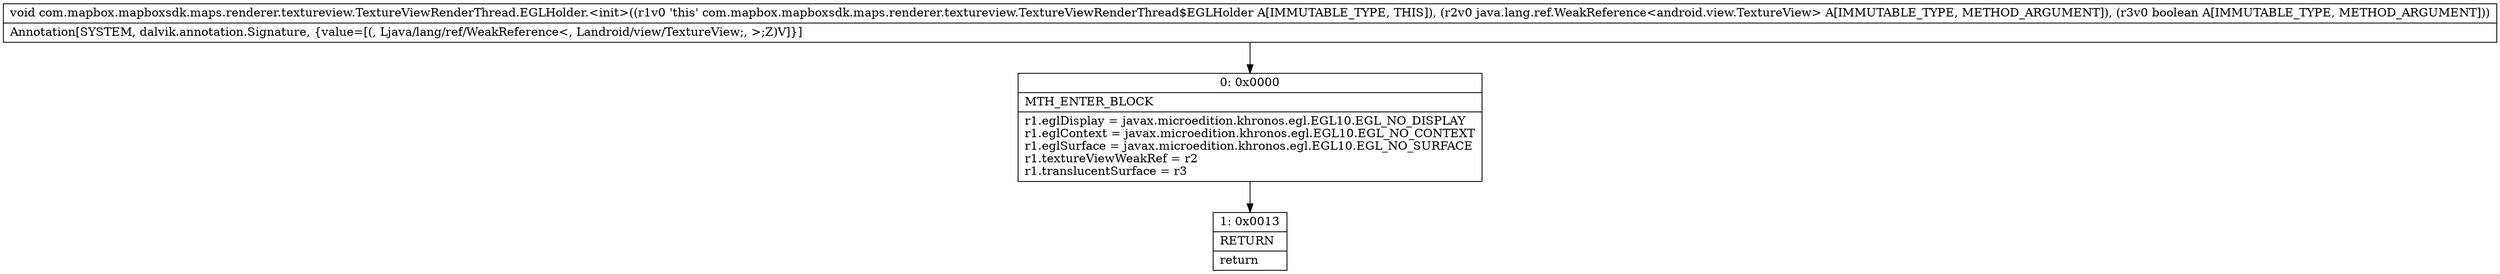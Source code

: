 digraph "CFG forcom.mapbox.mapboxsdk.maps.renderer.textureview.TextureViewRenderThread.EGLHolder.\<init\>(Ljava\/lang\/ref\/WeakReference;Z)V" {
Node_0 [shape=record,label="{0\:\ 0x0000|MTH_ENTER_BLOCK\l|r1.eglDisplay = javax.microedition.khronos.egl.EGL10.EGL_NO_DISPLAY\lr1.eglContext = javax.microedition.khronos.egl.EGL10.EGL_NO_CONTEXT\lr1.eglSurface = javax.microedition.khronos.egl.EGL10.EGL_NO_SURFACE\lr1.textureViewWeakRef = r2\lr1.translucentSurface = r3\l}"];
Node_1 [shape=record,label="{1\:\ 0x0013|RETURN\l|return\l}"];
MethodNode[shape=record,label="{void com.mapbox.mapboxsdk.maps.renderer.textureview.TextureViewRenderThread.EGLHolder.\<init\>((r1v0 'this' com.mapbox.mapboxsdk.maps.renderer.textureview.TextureViewRenderThread$EGLHolder A[IMMUTABLE_TYPE, THIS]), (r2v0 java.lang.ref.WeakReference\<android.view.TextureView\> A[IMMUTABLE_TYPE, METHOD_ARGUMENT]), (r3v0 boolean A[IMMUTABLE_TYPE, METHOD_ARGUMENT]))  | Annotation[SYSTEM, dalvik.annotation.Signature, \{value=[(, Ljava\/lang\/ref\/WeakReference\<, Landroid\/view\/TextureView;, \>;Z)V]\}]\l}"];
MethodNode -> Node_0;
Node_0 -> Node_1;
}

